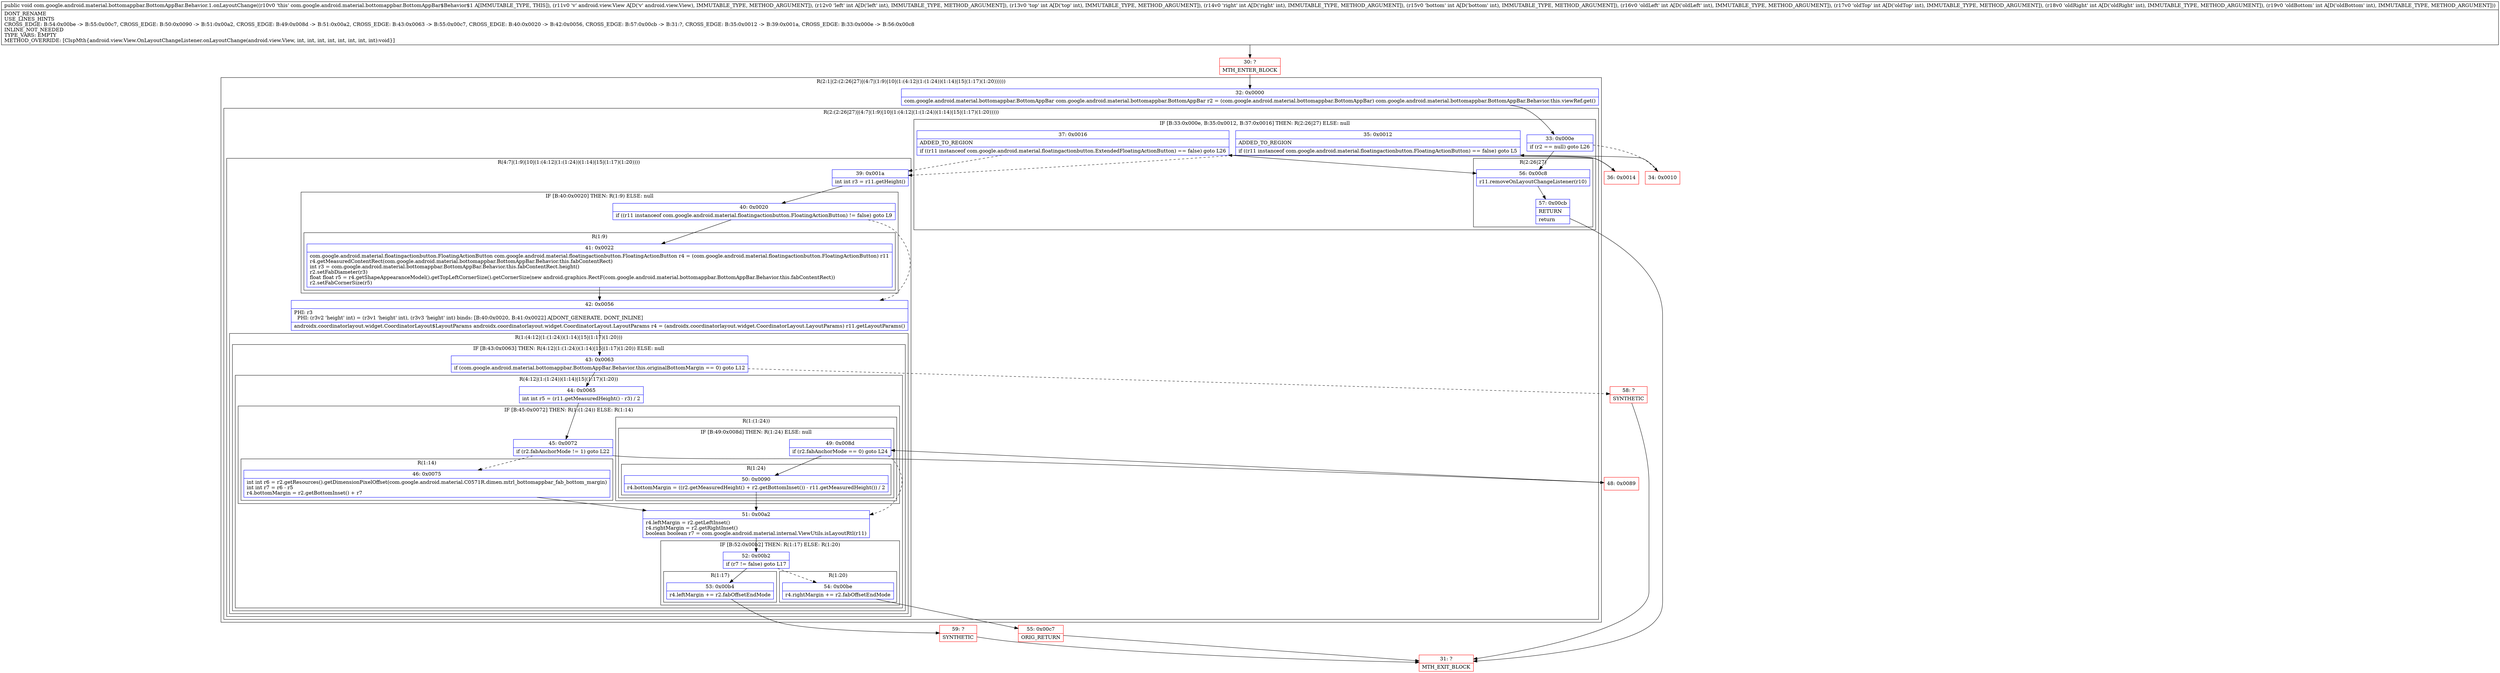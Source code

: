 digraph "CFG forcom.google.android.material.bottomappbar.BottomAppBar.Behavior.1.onLayoutChange(Landroid\/view\/View;IIIIIIII)V" {
subgraph cluster_Region_1817658267 {
label = "R(2:1|(2:(2:26|27)|(4:7|(1:9)|10|(1:(4:12|(1:(1:24))(1:14)|15|(1:17)(1:20))))))";
node [shape=record,color=blue];
Node_32 [shape=record,label="{32\:\ 0x0000|com.google.android.material.bottomappbar.BottomAppBar com.google.android.material.bottomappbar.BottomAppBar r2 = (com.google.android.material.bottomappbar.BottomAppBar) com.google.android.material.bottomappbar.BottomAppBar.Behavior.this.viewRef.get()\l}"];
subgraph cluster_Region_1648843847 {
label = "R(2:(2:26|27)|(4:7|(1:9)|10|(1:(4:12|(1:(1:24))(1:14)|15|(1:17)(1:20)))))";
node [shape=record,color=blue];
subgraph cluster_IfRegion_1110943914 {
label = "IF [B:33:0x000e, B:35:0x0012, B:37:0x0016] THEN: R(2:26|27) ELSE: null";
node [shape=record,color=blue];
Node_33 [shape=record,label="{33\:\ 0x000e|if (r2 == null) goto L26\l}"];
Node_35 [shape=record,label="{35\:\ 0x0012|ADDED_TO_REGION\l|if ((r11 instanceof com.google.android.material.floatingactionbutton.FloatingActionButton) == false) goto L5\l}"];
Node_37 [shape=record,label="{37\:\ 0x0016|ADDED_TO_REGION\l|if ((r11 instanceof com.google.android.material.floatingactionbutton.ExtendedFloatingActionButton) == false) goto L26\l}"];
subgraph cluster_Region_341909684 {
label = "R(2:26|27)";
node [shape=record,color=blue];
Node_56 [shape=record,label="{56\:\ 0x00c8|r11.removeOnLayoutChangeListener(r10)\l}"];
Node_57 [shape=record,label="{57\:\ 0x00cb|RETURN\l|return\l}"];
}
}
subgraph cluster_Region_1871327618 {
label = "R(4:7|(1:9)|10|(1:(4:12|(1:(1:24))(1:14)|15|(1:17)(1:20))))";
node [shape=record,color=blue];
Node_39 [shape=record,label="{39\:\ 0x001a|int int r3 = r11.getHeight()\l}"];
subgraph cluster_IfRegion_1568099071 {
label = "IF [B:40:0x0020] THEN: R(1:9) ELSE: null";
node [shape=record,color=blue];
Node_40 [shape=record,label="{40\:\ 0x0020|if ((r11 instanceof com.google.android.material.floatingactionbutton.FloatingActionButton) != false) goto L9\l}"];
subgraph cluster_Region_480430965 {
label = "R(1:9)";
node [shape=record,color=blue];
Node_41 [shape=record,label="{41\:\ 0x0022|com.google.android.material.floatingactionbutton.FloatingActionButton com.google.android.material.floatingactionbutton.FloatingActionButton r4 = (com.google.android.material.floatingactionbutton.FloatingActionButton) r11\lr4.getMeasuredContentRect(com.google.android.material.bottomappbar.BottomAppBar.Behavior.this.fabContentRect)\lint r3 = com.google.android.material.bottomappbar.BottomAppBar.Behavior.this.fabContentRect.height()\lr2.setFabDiameter(r3)\lfloat float r5 = r4.getShapeAppearanceModel().getTopLeftCornerSize().getCornerSize(new android.graphics.RectF(com.google.android.material.bottomappbar.BottomAppBar.Behavior.this.fabContentRect))\lr2.setFabCornerSize(r5)\l}"];
}
}
Node_42 [shape=record,label="{42\:\ 0x0056|PHI: r3 \l  PHI: (r3v2 'height' int) = (r3v1 'height' int), (r3v3 'height' int) binds: [B:40:0x0020, B:41:0x0022] A[DONT_GENERATE, DONT_INLINE]\l|androidx.coordinatorlayout.widget.CoordinatorLayout$LayoutParams androidx.coordinatorlayout.widget.CoordinatorLayout.LayoutParams r4 = (androidx.coordinatorlayout.widget.CoordinatorLayout.LayoutParams) r11.getLayoutParams()\l}"];
subgraph cluster_Region_1200445611 {
label = "R(1:(4:12|(1:(1:24))(1:14)|15|(1:17)(1:20)))";
node [shape=record,color=blue];
subgraph cluster_IfRegion_527470969 {
label = "IF [B:43:0x0063] THEN: R(4:12|(1:(1:24))(1:14)|15|(1:17)(1:20)) ELSE: null";
node [shape=record,color=blue];
Node_43 [shape=record,label="{43\:\ 0x0063|if (com.google.android.material.bottomappbar.BottomAppBar.Behavior.this.originalBottomMargin == 0) goto L12\l}"];
subgraph cluster_Region_670821710 {
label = "R(4:12|(1:(1:24))(1:14)|15|(1:17)(1:20))";
node [shape=record,color=blue];
Node_44 [shape=record,label="{44\:\ 0x0065|int int r5 = (r11.getMeasuredHeight() \- r3) \/ 2\l}"];
subgraph cluster_IfRegion_1657839553 {
label = "IF [B:45:0x0072] THEN: R(1:(1:24)) ELSE: R(1:14)";
node [shape=record,color=blue];
Node_45 [shape=record,label="{45\:\ 0x0072|if (r2.fabAnchorMode != 1) goto L22\l}"];
subgraph cluster_Region_42563235 {
label = "R(1:(1:24))";
node [shape=record,color=blue];
subgraph cluster_IfRegion_885867419 {
label = "IF [B:49:0x008d] THEN: R(1:24) ELSE: null";
node [shape=record,color=blue];
Node_49 [shape=record,label="{49\:\ 0x008d|if (r2.fabAnchorMode == 0) goto L24\l}"];
subgraph cluster_Region_1270927184 {
label = "R(1:24)";
node [shape=record,color=blue];
Node_50 [shape=record,label="{50\:\ 0x0090|r4.bottomMargin = ((r2.getMeasuredHeight() + r2.getBottomInset()) \- r11.getMeasuredHeight()) \/ 2\l}"];
}
}
}
subgraph cluster_Region_1093884990 {
label = "R(1:14)";
node [shape=record,color=blue];
Node_46 [shape=record,label="{46\:\ 0x0075|int int r6 = r2.getResources().getDimensionPixelOffset(com.google.android.material.C0571R.dimen.mtrl_bottomappbar_fab_bottom_margin)\lint int r7 = r6 \- r5\lr4.bottomMargin = r2.getBottomInset() + r7\l}"];
}
}
Node_51 [shape=record,label="{51\:\ 0x00a2|r4.leftMargin = r2.getLeftInset()\lr4.rightMargin = r2.getRightInset()\lboolean boolean r7 = com.google.android.material.internal.ViewUtils.isLayoutRtl(r11)\l}"];
subgraph cluster_IfRegion_392376480 {
label = "IF [B:52:0x00b2] THEN: R(1:17) ELSE: R(1:20)";
node [shape=record,color=blue];
Node_52 [shape=record,label="{52\:\ 0x00b2|if (r7 != false) goto L17\l}"];
subgraph cluster_Region_2037691313 {
label = "R(1:17)";
node [shape=record,color=blue];
Node_53 [shape=record,label="{53\:\ 0x00b4|r4.leftMargin += r2.fabOffsetEndMode\l}"];
}
subgraph cluster_Region_881023360 {
label = "R(1:20)";
node [shape=record,color=blue];
Node_54 [shape=record,label="{54\:\ 0x00be|r4.rightMargin += r2.fabOffsetEndMode\l}"];
}
}
}
}
}
}
}
}
Node_30 [shape=record,color=red,label="{30\:\ ?|MTH_ENTER_BLOCK\l}"];
Node_34 [shape=record,color=red,label="{34\:\ 0x0010}"];
Node_36 [shape=record,color=red,label="{36\:\ 0x0014}"];
Node_59 [shape=record,color=red,label="{59\:\ ?|SYNTHETIC\l}"];
Node_31 [shape=record,color=red,label="{31\:\ ?|MTH_EXIT_BLOCK\l}"];
Node_55 [shape=record,color=red,label="{55\:\ 0x00c7|ORIG_RETURN\l}"];
Node_48 [shape=record,color=red,label="{48\:\ 0x0089}"];
Node_58 [shape=record,color=red,label="{58\:\ ?|SYNTHETIC\l}"];
MethodNode[shape=record,label="{public void com.google.android.material.bottomappbar.BottomAppBar.Behavior.1.onLayoutChange((r10v0 'this' com.google.android.material.bottomappbar.BottomAppBar$Behavior$1 A[IMMUTABLE_TYPE, THIS]), (r11v0 'v' android.view.View A[D('v' android.view.View), IMMUTABLE_TYPE, METHOD_ARGUMENT]), (r12v0 'left' int A[D('left' int), IMMUTABLE_TYPE, METHOD_ARGUMENT]), (r13v0 'top' int A[D('top' int), IMMUTABLE_TYPE, METHOD_ARGUMENT]), (r14v0 'right' int A[D('right' int), IMMUTABLE_TYPE, METHOD_ARGUMENT]), (r15v0 'bottom' int A[D('bottom' int), IMMUTABLE_TYPE, METHOD_ARGUMENT]), (r16v0 'oldLeft' int A[D('oldLeft' int), IMMUTABLE_TYPE, METHOD_ARGUMENT]), (r17v0 'oldTop' int A[D('oldTop' int), IMMUTABLE_TYPE, METHOD_ARGUMENT]), (r18v0 'oldRight' int A[D('oldRight' int), IMMUTABLE_TYPE, METHOD_ARGUMENT]), (r19v0 'oldBottom' int A[D('oldBottom' int), IMMUTABLE_TYPE, METHOD_ARGUMENT]))  | DONT_RENAME\lUSE_LINES_HINTS\lCROSS_EDGE: B:54:0x00be \-\> B:55:0x00c7, CROSS_EDGE: B:50:0x0090 \-\> B:51:0x00a2, CROSS_EDGE: B:49:0x008d \-\> B:51:0x00a2, CROSS_EDGE: B:43:0x0063 \-\> B:55:0x00c7, CROSS_EDGE: B:40:0x0020 \-\> B:42:0x0056, CROSS_EDGE: B:57:0x00cb \-\> B:31:?, CROSS_EDGE: B:35:0x0012 \-\> B:39:0x001a, CROSS_EDGE: B:33:0x000e \-\> B:56:0x00c8\lINLINE_NOT_NEEDED\lTYPE_VARS: EMPTY\lMETHOD_OVERRIDE: [ClspMth\{android.view.View.OnLayoutChangeListener.onLayoutChange(android.view.View, int, int, int, int, int, int, int, int):void\}]\l}"];
MethodNode -> Node_30;Node_32 -> Node_33;
Node_33 -> Node_34[style=dashed];
Node_33 -> Node_56;
Node_35 -> Node_36;
Node_35 -> Node_39[style=dashed];
Node_37 -> Node_39[style=dashed];
Node_37 -> Node_56;
Node_56 -> Node_57;
Node_57 -> Node_31;
Node_39 -> Node_40;
Node_40 -> Node_41;
Node_40 -> Node_42[style=dashed];
Node_41 -> Node_42;
Node_42 -> Node_43;
Node_43 -> Node_44;
Node_43 -> Node_58[style=dashed];
Node_44 -> Node_45;
Node_45 -> Node_46[style=dashed];
Node_45 -> Node_48;
Node_49 -> Node_50;
Node_49 -> Node_51[style=dashed];
Node_50 -> Node_51;
Node_46 -> Node_51;
Node_51 -> Node_52;
Node_52 -> Node_53;
Node_52 -> Node_54[style=dashed];
Node_53 -> Node_59;
Node_54 -> Node_55;
Node_30 -> Node_32;
Node_34 -> Node_35;
Node_36 -> Node_37;
Node_59 -> Node_31;
Node_55 -> Node_31;
Node_48 -> Node_49;
Node_58 -> Node_31;
}


